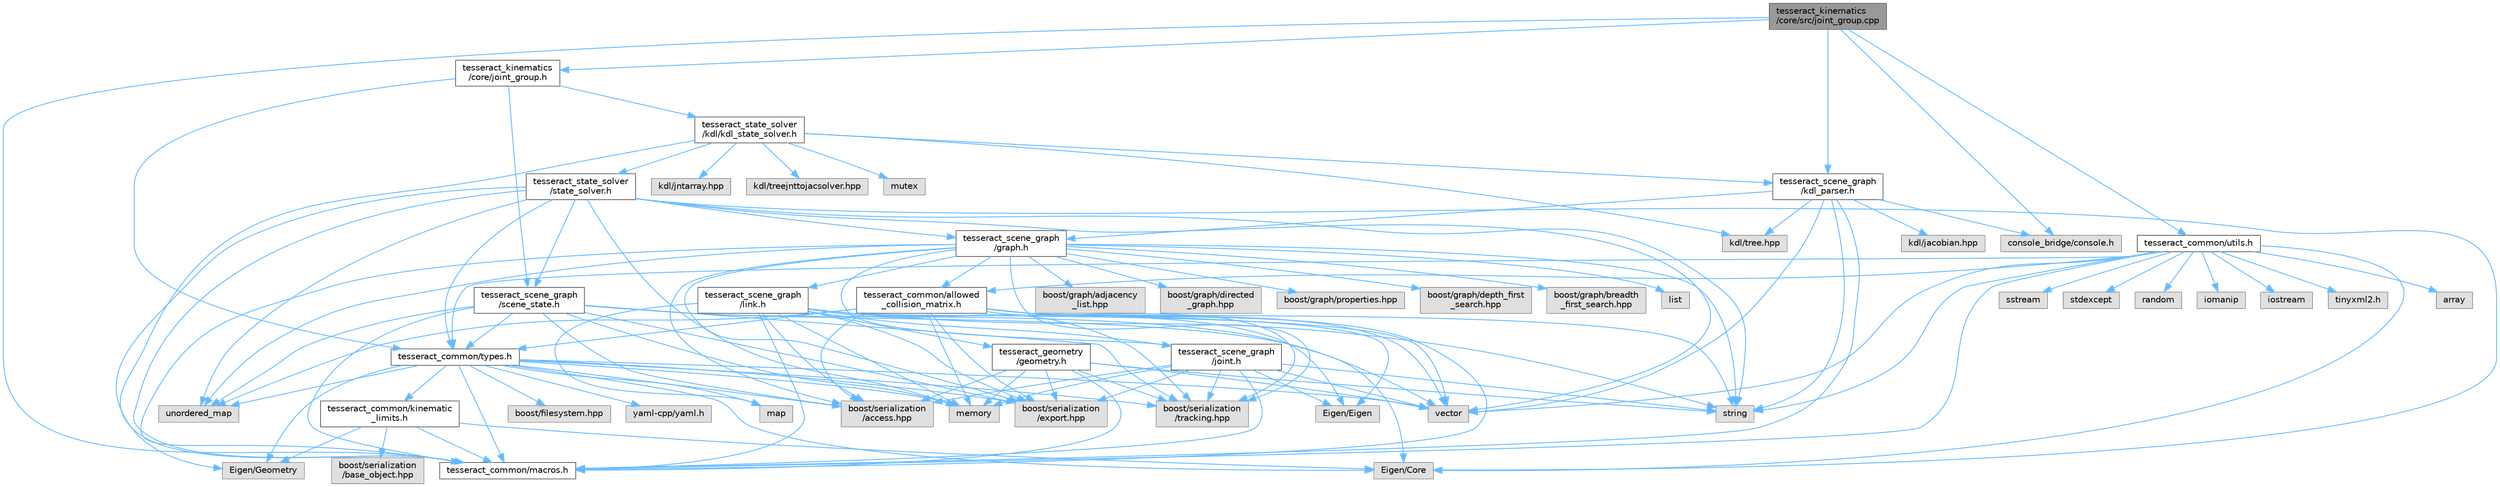 digraph "tesseract_kinematics/core/src/joint_group.cpp"
{
 // LATEX_PDF_SIZE
  bgcolor="transparent";
  edge [fontname=Helvetica,fontsize=10,labelfontname=Helvetica,labelfontsize=10];
  node [fontname=Helvetica,fontsize=10,shape=box,height=0.2,width=0.4];
  Node1 [label="tesseract_kinematics\l/core/src/joint_group.cpp",height=0.2,width=0.4,color="gray40", fillcolor="grey60", style="filled", fontcolor="black",tooltip=" "];
  Node1 -> Node2 [color="steelblue1",style="solid"];
  Node2 [label="tesseract_common/macros.h",height=0.2,width=0.4,color="grey40", fillcolor="white", style="filled",URL="$de/d3c/macros_8h.html",tooltip="Common Tesseract Macros."];
  Node1 -> Node3 [color="steelblue1",style="solid"];
  Node3 [label="console_bridge/console.h",height=0.2,width=0.4,color="grey60", fillcolor="#E0E0E0", style="filled",tooltip=" "];
  Node1 -> Node4 [color="steelblue1",style="solid"];
  Node4 [label="tesseract_kinematics\l/core/joint_group.h",height=0.2,width=0.4,color="grey40", fillcolor="white", style="filled",URL="$db/d8d/joint__group_8h.html",tooltip="A joint group with forward kinematics, Jacobian, limits methods."];
  Node4 -> Node5 [color="steelblue1",style="solid"];
  Node5 [label="tesseract_common/types.h",height=0.2,width=0.4,color="grey40", fillcolor="white", style="filled",URL="$dd/ddb/tesseract__common_2include_2tesseract__common_2types_8h.html",tooltip="Common Tesseract Types."];
  Node5 -> Node2 [color="steelblue1",style="solid"];
  Node5 -> Node6 [color="steelblue1",style="solid"];
  Node6 [label="boost/serialization\l/access.hpp",height=0.2,width=0.4,color="grey60", fillcolor="#E0E0E0", style="filled",tooltip=" "];
  Node5 -> Node7 [color="steelblue1",style="solid"];
  Node7 [label="Eigen/Core",height=0.2,width=0.4,color="grey60", fillcolor="#E0E0E0", style="filled",tooltip=" "];
  Node5 -> Node8 [color="steelblue1",style="solid"];
  Node8 [label="Eigen/Geometry",height=0.2,width=0.4,color="grey60", fillcolor="#E0E0E0", style="filled",tooltip=" "];
  Node5 -> Node9 [color="steelblue1",style="solid"];
  Node9 [label="vector",height=0.2,width=0.4,color="grey60", fillcolor="#E0E0E0", style="filled",tooltip=" "];
  Node5 -> Node10 [color="steelblue1",style="solid"];
  Node10 [label="memory",height=0.2,width=0.4,color="grey60", fillcolor="#E0E0E0", style="filled",tooltip=" "];
  Node5 -> Node11 [color="steelblue1",style="solid"];
  Node11 [label="map",height=0.2,width=0.4,color="grey60", fillcolor="#E0E0E0", style="filled",tooltip=" "];
  Node5 -> Node12 [color="steelblue1",style="solid"];
  Node12 [label="unordered_map",height=0.2,width=0.4,color="grey60", fillcolor="#E0E0E0", style="filled",tooltip=" "];
  Node5 -> Node13 [color="steelblue1",style="solid"];
  Node13 [label="boost/filesystem.hpp",height=0.2,width=0.4,color="grey60", fillcolor="#E0E0E0", style="filled",tooltip=" "];
  Node5 -> Node14 [color="steelblue1",style="solid"];
  Node14 [label="yaml-cpp/yaml.h",height=0.2,width=0.4,color="grey60", fillcolor="#E0E0E0", style="filled",tooltip=" "];
  Node5 -> Node15 [color="steelblue1",style="solid"];
  Node15 [label="tesseract_common/kinematic\l_limits.h",height=0.2,width=0.4,color="grey40", fillcolor="white", style="filled",URL="$d9/dc2/kinematic__limits_8h.html",tooltip="Common Tesseract Kinematic Limits and Related Utility Functions."];
  Node15 -> Node2 [color="steelblue1",style="solid"];
  Node15 -> Node7 [color="steelblue1",style="solid"];
  Node15 -> Node8 [color="steelblue1",style="solid"];
  Node15 -> Node16 [color="steelblue1",style="solid"];
  Node16 [label="boost/serialization\l/base_object.hpp",height=0.2,width=0.4,color="grey60", fillcolor="#E0E0E0", style="filled",tooltip=" "];
  Node5 -> Node17 [color="steelblue1",style="solid"];
  Node17 [label="boost/serialization\l/export.hpp",height=0.2,width=0.4,color="grey60", fillcolor="#E0E0E0", style="filled",tooltip=" "];
  Node5 -> Node18 [color="steelblue1",style="solid"];
  Node18 [label="boost/serialization\l/tracking.hpp",height=0.2,width=0.4,color="grey60", fillcolor="#E0E0E0", style="filled",tooltip=" "];
  Node4 -> Node19 [color="steelblue1",style="solid"];
  Node19 [label="tesseract_scene_graph\l/scene_state.h",height=0.2,width=0.4,color="grey40", fillcolor="white", style="filled",URL="$d7/dea/scene__state_8h.html",tooltip="This holds a state of the scene."];
  Node19 -> Node2 [color="steelblue1",style="solid"];
  Node19 -> Node6 [color="steelblue1",style="solid"];
  Node19 -> Node7 [color="steelblue1",style="solid"];
  Node19 -> Node12 [color="steelblue1",style="solid"];
  Node19 -> Node9 [color="steelblue1",style="solid"];
  Node19 -> Node10 [color="steelblue1",style="solid"];
  Node19 -> Node5 [color="steelblue1",style="solid"];
  Node19 -> Node17 [color="steelblue1",style="solid"];
  Node19 -> Node18 [color="steelblue1",style="solid"];
  Node4 -> Node20 [color="steelblue1",style="solid"];
  Node20 [label="tesseract_state_solver\l/kdl/kdl_state_solver.h",height=0.2,width=0.4,color="grey40", fillcolor="white", style="filled",URL="$dd/d7b/kdl__state__solver_8h.html",tooltip="Tesseract Scene Graph State Solver KDL Implementation."];
  Node20 -> Node2 [color="steelblue1",style="solid"];
  Node20 -> Node21 [color="steelblue1",style="solid"];
  Node21 [label="kdl/tree.hpp",height=0.2,width=0.4,color="grey60", fillcolor="#E0E0E0", style="filled",tooltip=" "];
  Node20 -> Node22 [color="steelblue1",style="solid"];
  Node22 [label="kdl/jntarray.hpp",height=0.2,width=0.4,color="grey60", fillcolor="#E0E0E0", style="filled",tooltip=" "];
  Node20 -> Node23 [color="steelblue1",style="solid"];
  Node23 [label="kdl/treejnttojacsolver.hpp",height=0.2,width=0.4,color="grey60", fillcolor="#E0E0E0", style="filled",tooltip=" "];
  Node20 -> Node24 [color="steelblue1",style="solid"];
  Node24 [label="mutex",height=0.2,width=0.4,color="grey60", fillcolor="#E0E0E0", style="filled",tooltip=" "];
  Node20 -> Node25 [color="steelblue1",style="solid"];
  Node25 [label="tesseract_state_solver\l/state_solver.h",height=0.2,width=0.4,color="grey40", fillcolor="white", style="filled",URL="$d9/dcf/state__solver_8h.html",tooltip="Tesseract Scene Graph State Solver Interface."];
  Node25 -> Node2 [color="steelblue1",style="solid"];
  Node25 -> Node9 [color="steelblue1",style="solid"];
  Node25 -> Node26 [color="steelblue1",style="solid"];
  Node26 [label="string",height=0.2,width=0.4,color="grey60", fillcolor="#E0E0E0", style="filled",tooltip=" "];
  Node25 -> Node10 [color="steelblue1",style="solid"];
  Node25 -> Node12 [color="steelblue1",style="solid"];
  Node25 -> Node8 [color="steelblue1",style="solid"];
  Node25 -> Node7 [color="steelblue1",style="solid"];
  Node25 -> Node27 [color="steelblue1",style="solid"];
  Node27 [label="tesseract_scene_graph\l/graph.h",height=0.2,width=0.4,color="grey40", fillcolor="white", style="filled",URL="$d6/df3/graph_8h.html",tooltip="A basic scene graph using boost."];
  Node27 -> Node2 [color="steelblue1",style="solid"];
  Node27 -> Node28 [color="steelblue1",style="solid"];
  Node28 [label="boost/graph/adjacency\l_list.hpp",height=0.2,width=0.4,color="grey60", fillcolor="#E0E0E0", style="filled",tooltip=" "];
  Node27 -> Node29 [color="steelblue1",style="solid"];
  Node29 [label="boost/graph/directed\l_graph.hpp",height=0.2,width=0.4,color="grey60", fillcolor="#E0E0E0", style="filled",tooltip=" "];
  Node27 -> Node30 [color="steelblue1",style="solid"];
  Node30 [label="boost/graph/properties.hpp",height=0.2,width=0.4,color="grey60", fillcolor="#E0E0E0", style="filled",tooltip=" "];
  Node27 -> Node31 [color="steelblue1",style="solid"];
  Node31 [label="boost/graph/depth_first\l_search.hpp",height=0.2,width=0.4,color="grey60", fillcolor="#E0E0E0", style="filled",tooltip=" "];
  Node27 -> Node32 [color="steelblue1",style="solid"];
  Node32 [label="boost/graph/breadth\l_first_search.hpp",height=0.2,width=0.4,color="grey60", fillcolor="#E0E0E0", style="filled",tooltip=" "];
  Node27 -> Node6 [color="steelblue1",style="solid"];
  Node27 -> Node26 [color="steelblue1",style="solid"];
  Node27 -> Node33 [color="steelblue1",style="solid"];
  Node33 [label="list",height=0.2,width=0.4,color="grey60", fillcolor="#E0E0E0", style="filled",tooltip=" "];
  Node27 -> Node12 [color="steelblue1",style="solid"];
  Node27 -> Node34 [color="steelblue1",style="solid"];
  Node34 [label="tesseract_scene_graph\l/link.h",height=0.2,width=0.4,color="grey40", fillcolor="white", style="filled",URL="$d2/d5c/tesseract__scene__graph_2include_2tesseract__scene__graph_2link_8h.html",tooltip=" "];
  Node34 -> Node2 [color="steelblue1",style="solid"];
  Node34 -> Node6 [color="steelblue1",style="solid"];
  Node34 -> Node26 [color="steelblue1",style="solid"];
  Node34 -> Node9 [color="steelblue1",style="solid"];
  Node34 -> Node11 [color="steelblue1",style="solid"];
  Node34 -> Node10 [color="steelblue1",style="solid"];
  Node34 -> Node35 [color="steelblue1",style="solid"];
  Node35 [label="Eigen/Eigen",height=0.2,width=0.4,color="grey60", fillcolor="#E0E0E0", style="filled",tooltip=" "];
  Node34 -> Node36 [color="steelblue1",style="solid"];
  Node36 [label="tesseract_scene_graph\l/joint.h",height=0.2,width=0.4,color="grey40", fillcolor="white", style="filled",URL="$d4/d6d/tesseract__scene__graph_2include_2tesseract__scene__graph_2joint_8h.html",tooltip=" "];
  Node36 -> Node2 [color="steelblue1",style="solid"];
  Node36 -> Node6 [color="steelblue1",style="solid"];
  Node36 -> Node26 [color="steelblue1",style="solid"];
  Node36 -> Node9 [color="steelblue1",style="solid"];
  Node36 -> Node10 [color="steelblue1",style="solid"];
  Node36 -> Node35 [color="steelblue1",style="solid"];
  Node36 -> Node17 [color="steelblue1",style="solid"];
  Node36 -> Node18 [color="steelblue1",style="solid"];
  Node34 -> Node37 [color="steelblue1",style="solid"];
  Node37 [label="tesseract_geometry\l/geometry.h",height=0.2,width=0.4,color="grey40", fillcolor="white", style="filled",URL="$d0/da6/tesseract__geometry_2include_2tesseract__geometry_2geometry_8h.html",tooltip="Tesseract Geometries."];
  Node37 -> Node2 [color="steelblue1",style="solid"];
  Node37 -> Node6 [color="steelblue1",style="solid"];
  Node37 -> Node17 [color="steelblue1",style="solid"];
  Node37 -> Node10 [color="steelblue1",style="solid"];
  Node37 -> Node26 [color="steelblue1",style="solid"];
  Node37 -> Node9 [color="steelblue1",style="solid"];
  Node37 -> Node18 [color="steelblue1",style="solid"];
  Node34 -> Node17 [color="steelblue1",style="solid"];
  Node34 -> Node18 [color="steelblue1",style="solid"];
  Node27 -> Node36 [color="steelblue1",style="solid"];
  Node27 -> Node38 [color="steelblue1",style="solid"];
  Node38 [label="tesseract_common/allowed\l_collision_matrix.h",height=0.2,width=0.4,color="grey40", fillcolor="white", style="filled",URL="$d2/d01/allowed__collision__matrix_8h.html",tooltip=" "];
  Node38 -> Node2 [color="steelblue1",style="solid"];
  Node38 -> Node6 [color="steelblue1",style="solid"];
  Node38 -> Node26 [color="steelblue1",style="solid"];
  Node38 -> Node9 [color="steelblue1",style="solid"];
  Node38 -> Node10 [color="steelblue1",style="solid"];
  Node38 -> Node35 [color="steelblue1",style="solid"];
  Node38 -> Node12 [color="steelblue1",style="solid"];
  Node38 -> Node5 [color="steelblue1",style="solid"];
  Node38 -> Node17 [color="steelblue1",style="solid"];
  Node38 -> Node18 [color="steelblue1",style="solid"];
  Node27 -> Node17 [color="steelblue1",style="solid"];
  Node27 -> Node18 [color="steelblue1",style="solid"];
  Node25 -> Node19 [color="steelblue1",style="solid"];
  Node25 -> Node5 [color="steelblue1",style="solid"];
  Node20 -> Node39 [color="steelblue1",style="solid"];
  Node39 [label="tesseract_scene_graph\l/kdl_parser.h",height=0.2,width=0.4,color="grey40", fillcolor="white", style="filled",URL="$d0/d45/kdl__parser_8h.html",tooltip=" "];
  Node39 -> Node2 [color="steelblue1",style="solid"];
  Node39 -> Node26 [color="steelblue1",style="solid"];
  Node39 -> Node9 [color="steelblue1",style="solid"];
  Node39 -> Node21 [color="steelblue1",style="solid"];
  Node39 -> Node40 [color="steelblue1",style="solid"];
  Node40 [label="kdl/jacobian.hpp",height=0.2,width=0.4,color="grey60", fillcolor="#E0E0E0", style="filled",tooltip=" "];
  Node39 -> Node3 [color="steelblue1",style="solid"];
  Node39 -> Node27 [color="steelblue1",style="solid"];
  Node1 -> Node41 [color="steelblue1",style="solid"];
  Node41 [label="tesseract_common/utils.h",height=0.2,width=0.4,color="grey40", fillcolor="white", style="filled",URL="$dc/d79/tesseract__common_2include_2tesseract__common_2utils_8h.html",tooltip="Common Tesseract Utility Functions."];
  Node41 -> Node2 [color="steelblue1",style="solid"];
  Node41 -> Node42 [color="steelblue1",style="solid"];
  Node42 [label="array",height=0.2,width=0.4,color="grey60", fillcolor="#E0E0E0", style="filled",tooltip=" "];
  Node41 -> Node9 [color="steelblue1",style="solid"];
  Node41 -> Node26 [color="steelblue1",style="solid"];
  Node41 -> Node43 [color="steelblue1",style="solid"];
  Node43 [label="sstream",height=0.2,width=0.4,color="grey60", fillcolor="#E0E0E0", style="filled",tooltip=" "];
  Node41 -> Node44 [color="steelblue1",style="solid"];
  Node44 [label="stdexcept",height=0.2,width=0.4,color="grey60", fillcolor="#E0E0E0", style="filled",tooltip=" "];
  Node41 -> Node45 [color="steelblue1",style="solid"];
  Node45 [label="random",height=0.2,width=0.4,color="grey60", fillcolor="#E0E0E0", style="filled",tooltip=" "];
  Node41 -> Node46 [color="steelblue1",style="solid"];
  Node46 [label="iomanip",height=0.2,width=0.4,color="grey60", fillcolor="#E0E0E0", style="filled",tooltip=" "];
  Node41 -> Node7 [color="steelblue1",style="solid"];
  Node41 -> Node47 [color="steelblue1",style="solid"];
  Node47 [label="iostream",height=0.2,width=0.4,color="grey60", fillcolor="#E0E0E0", style="filled",tooltip=" "];
  Node41 -> Node48 [color="steelblue1",style="solid"];
  Node48 [label="tinyxml2.h",height=0.2,width=0.4,color="grey60", fillcolor="#E0E0E0", style="filled",tooltip=" "];
  Node41 -> Node38 [color="steelblue1",style="solid"];
  Node41 -> Node5 [color="steelblue1",style="solid"];
  Node1 -> Node39 [color="steelblue1",style="solid"];
}
